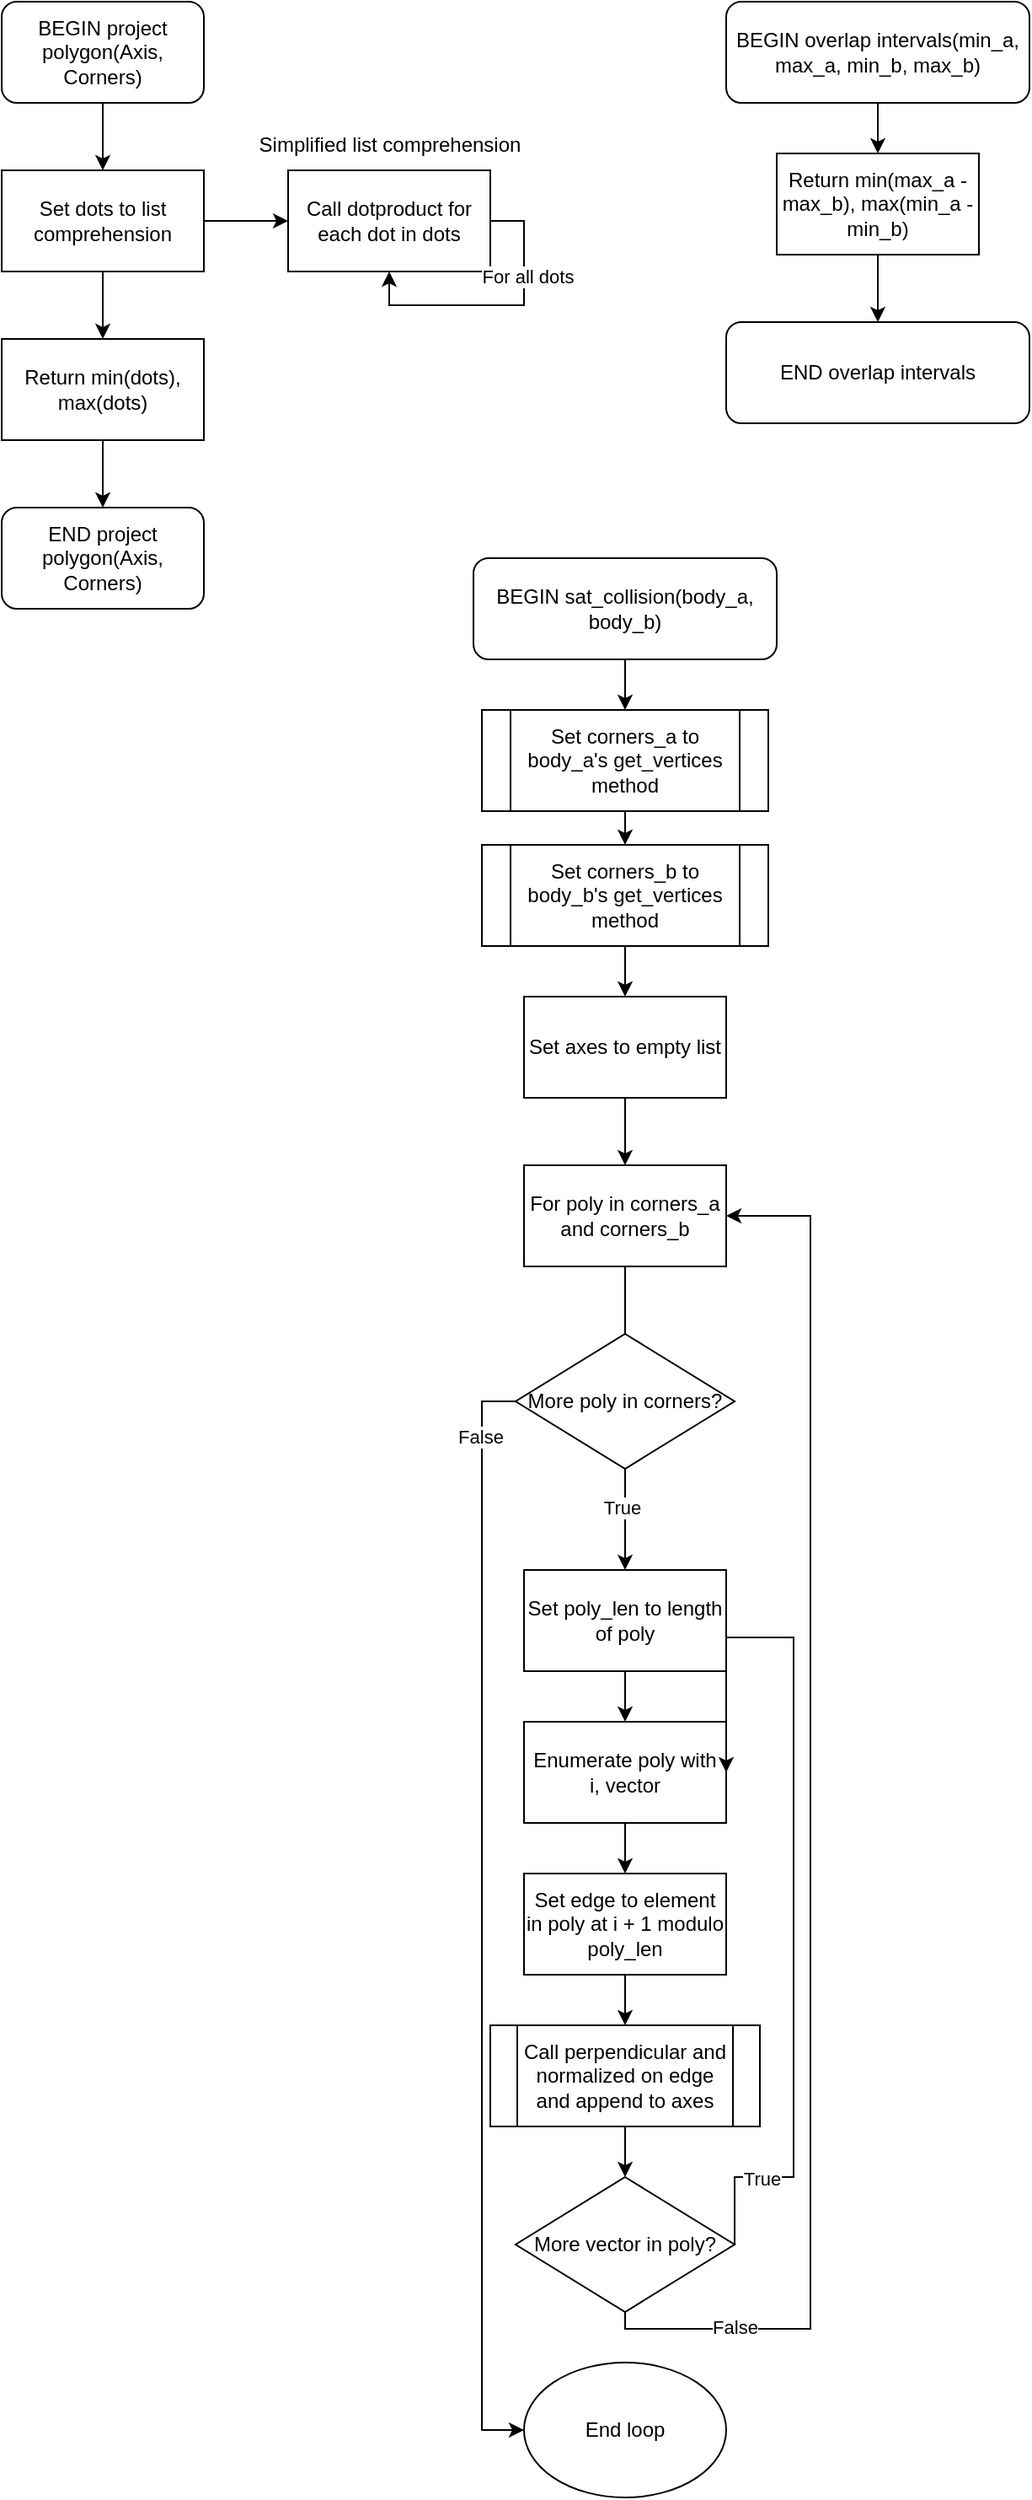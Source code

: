 <mxfile version="26.0.16">
  <diagram name="Page-1" id="as6VMQwiB93fmpBukN7v">
    <mxGraphModel dx="1420" dy="776" grid="1" gridSize="10" guides="1" tooltips="1" connect="1" arrows="1" fold="1" page="1" pageScale="1" pageWidth="850" pageHeight="1100" math="0" shadow="0">
      <root>
        <mxCell id="0" />
        <mxCell id="1" parent="0" />
        <mxCell id="9d7ZW36T2mL4Osqzuhdm-19" style="edgeStyle=orthogonalEdgeStyle;rounded=0;orthogonalLoop=1;jettySize=auto;html=1;exitX=0.5;exitY=1;exitDx=0;exitDy=0;entryX=0.5;entryY=0;entryDx=0;entryDy=0;" edge="1" parent="1" source="9d7ZW36T2mL4Osqzuhdm-1" target="9d7ZW36T2mL4Osqzuhdm-2">
          <mxGeometry relative="1" as="geometry" />
        </mxCell>
        <mxCell id="9d7ZW36T2mL4Osqzuhdm-1" value="BEGIN project polygon(Axis, Corners)" style="rounded=1;whiteSpace=wrap;html=1;" vertex="1" parent="1">
          <mxGeometry x="40" y="50" width="120" height="60" as="geometry" />
        </mxCell>
        <mxCell id="9d7ZW36T2mL4Osqzuhdm-4" style="edgeStyle=orthogonalEdgeStyle;rounded=0;orthogonalLoop=1;jettySize=auto;html=1;exitX=1;exitY=0.5;exitDx=0;exitDy=0;entryX=0;entryY=0.5;entryDx=0;entryDy=0;" edge="1" parent="1" source="9d7ZW36T2mL4Osqzuhdm-2" target="9d7ZW36T2mL4Osqzuhdm-3">
          <mxGeometry relative="1" as="geometry" />
        </mxCell>
        <mxCell id="9d7ZW36T2mL4Osqzuhdm-9" style="edgeStyle=orthogonalEdgeStyle;rounded=0;orthogonalLoop=1;jettySize=auto;html=1;exitX=0.5;exitY=1;exitDx=0;exitDy=0;entryX=0.5;entryY=0;entryDx=0;entryDy=0;" edge="1" parent="1" source="9d7ZW36T2mL4Osqzuhdm-2" target="9d7ZW36T2mL4Osqzuhdm-8">
          <mxGeometry relative="1" as="geometry" />
        </mxCell>
        <mxCell id="9d7ZW36T2mL4Osqzuhdm-2" value="Set dots to list comprehension" style="rounded=0;whiteSpace=wrap;html=1;" vertex="1" parent="1">
          <mxGeometry x="40" y="150" width="120" height="60" as="geometry" />
        </mxCell>
        <mxCell id="9d7ZW36T2mL4Osqzuhdm-3" value="Call dotproduct for each dot in dots" style="rounded=0;whiteSpace=wrap;html=1;" vertex="1" parent="1">
          <mxGeometry x="210" y="150" width="120" height="60" as="geometry" />
        </mxCell>
        <mxCell id="9d7ZW36T2mL4Osqzuhdm-5" style="edgeStyle=orthogonalEdgeStyle;rounded=0;orthogonalLoop=1;jettySize=auto;html=1;exitX=1;exitY=0.5;exitDx=0;exitDy=0;entryX=0.5;entryY=1;entryDx=0;entryDy=0;" edge="1" parent="1" source="9d7ZW36T2mL4Osqzuhdm-3" target="9d7ZW36T2mL4Osqzuhdm-3">
          <mxGeometry relative="1" as="geometry" />
        </mxCell>
        <mxCell id="9d7ZW36T2mL4Osqzuhdm-6" value="For all dots" style="edgeLabel;html=1;align=center;verticalAlign=middle;resizable=0;points=[];" vertex="1" connectable="0" parent="9d7ZW36T2mL4Osqzuhdm-5">
          <mxGeometry x="-0.377" y="2" relative="1" as="geometry">
            <mxPoint as="offset" />
          </mxGeometry>
        </mxCell>
        <mxCell id="9d7ZW36T2mL4Osqzuhdm-7" value="Simplified list comprehension" style="text;html=1;align=center;verticalAlign=middle;resizable=0;points=[];autosize=1;strokeColor=none;fillColor=none;" vertex="1" parent="1">
          <mxGeometry x="180" y="120" width="180" height="30" as="geometry" />
        </mxCell>
        <mxCell id="9d7ZW36T2mL4Osqzuhdm-12" style="edgeStyle=orthogonalEdgeStyle;rounded=0;orthogonalLoop=1;jettySize=auto;html=1;exitX=0.5;exitY=1;exitDx=0;exitDy=0;entryX=0.5;entryY=0;entryDx=0;entryDy=0;" edge="1" parent="1" source="9d7ZW36T2mL4Osqzuhdm-8" target="9d7ZW36T2mL4Osqzuhdm-11">
          <mxGeometry relative="1" as="geometry" />
        </mxCell>
        <mxCell id="9d7ZW36T2mL4Osqzuhdm-8" value="Return min(dots), max(dots)" style="rounded=0;whiteSpace=wrap;html=1;" vertex="1" parent="1">
          <mxGeometry x="40" y="250" width="120" height="60" as="geometry" />
        </mxCell>
        <mxCell id="9d7ZW36T2mL4Osqzuhdm-11" value="END project polygon(Axis, Corners)" style="rounded=1;whiteSpace=wrap;html=1;" vertex="1" parent="1">
          <mxGeometry x="40" y="350" width="120" height="60" as="geometry" />
        </mxCell>
        <mxCell id="9d7ZW36T2mL4Osqzuhdm-16" style="edgeStyle=orthogonalEdgeStyle;rounded=0;orthogonalLoop=1;jettySize=auto;html=1;exitX=0.5;exitY=1;exitDx=0;exitDy=0;entryX=0.5;entryY=0;entryDx=0;entryDy=0;" edge="1" parent="1" source="9d7ZW36T2mL4Osqzuhdm-14" target="9d7ZW36T2mL4Osqzuhdm-15">
          <mxGeometry relative="1" as="geometry" />
        </mxCell>
        <mxCell id="9d7ZW36T2mL4Osqzuhdm-14" value="BEGIN overlap intervals(min_a, max_a, min_b, max_b)" style="rounded=1;whiteSpace=wrap;html=1;" vertex="1" parent="1">
          <mxGeometry x="470" y="50" width="180" height="60" as="geometry" />
        </mxCell>
        <mxCell id="9d7ZW36T2mL4Osqzuhdm-18" style="edgeStyle=orthogonalEdgeStyle;rounded=0;orthogonalLoop=1;jettySize=auto;html=1;exitX=0.5;exitY=1;exitDx=0;exitDy=0;entryX=0.5;entryY=0;entryDx=0;entryDy=0;" edge="1" parent="1" source="9d7ZW36T2mL4Osqzuhdm-15" target="9d7ZW36T2mL4Osqzuhdm-17">
          <mxGeometry relative="1" as="geometry" />
        </mxCell>
        <mxCell id="9d7ZW36T2mL4Osqzuhdm-15" value="Return min(max_a - max_b), max(min_a - min_b)" style="rounded=0;whiteSpace=wrap;html=1;" vertex="1" parent="1">
          <mxGeometry x="500" y="140" width="120" height="60" as="geometry" />
        </mxCell>
        <mxCell id="9d7ZW36T2mL4Osqzuhdm-17" value="END overlap intervals" style="rounded=1;whiteSpace=wrap;html=1;" vertex="1" parent="1">
          <mxGeometry x="470" y="240" width="180" height="60" as="geometry" />
        </mxCell>
        <mxCell id="9d7ZW36T2mL4Osqzuhdm-23" style="edgeStyle=orthogonalEdgeStyle;rounded=0;orthogonalLoop=1;jettySize=auto;html=1;exitX=0.5;exitY=1;exitDx=0;exitDy=0;entryX=0.5;entryY=0;entryDx=0;entryDy=0;" edge="1" parent="1" source="9d7ZW36T2mL4Osqzuhdm-20" target="9d7ZW36T2mL4Osqzuhdm-22">
          <mxGeometry relative="1" as="geometry" />
        </mxCell>
        <mxCell id="9d7ZW36T2mL4Osqzuhdm-20" value="BEGIN sat_collision(body_a, body_b)" style="rounded=1;whiteSpace=wrap;html=1;" vertex="1" parent="1">
          <mxGeometry x="320" y="380" width="180" height="60" as="geometry" />
        </mxCell>
        <mxCell id="9d7ZW36T2mL4Osqzuhdm-25" style="edgeStyle=orthogonalEdgeStyle;rounded=0;orthogonalLoop=1;jettySize=auto;html=1;exitX=0.5;exitY=1;exitDx=0;exitDy=0;entryX=0.5;entryY=0;entryDx=0;entryDy=0;" edge="1" parent="1" source="9d7ZW36T2mL4Osqzuhdm-22" target="9d7ZW36T2mL4Osqzuhdm-24">
          <mxGeometry relative="1" as="geometry" />
        </mxCell>
        <mxCell id="9d7ZW36T2mL4Osqzuhdm-22" value="Set corners_a to body_a&#39;s get_vertices method" style="shape=process;whiteSpace=wrap;html=1;backgroundOutline=1;" vertex="1" parent="1">
          <mxGeometry x="325" y="470" width="170" height="60" as="geometry" />
        </mxCell>
        <mxCell id="9d7ZW36T2mL4Osqzuhdm-27" style="edgeStyle=orthogonalEdgeStyle;rounded=0;orthogonalLoop=1;jettySize=auto;html=1;exitX=0.5;exitY=1;exitDx=0;exitDy=0;entryX=0.5;entryY=0;entryDx=0;entryDy=0;" edge="1" parent="1" source="9d7ZW36T2mL4Osqzuhdm-24" target="9d7ZW36T2mL4Osqzuhdm-26">
          <mxGeometry relative="1" as="geometry" />
        </mxCell>
        <mxCell id="9d7ZW36T2mL4Osqzuhdm-24" value="Set corners_b to body_b&#39;s get_vertices method" style="shape=process;whiteSpace=wrap;html=1;backgroundOutline=1;" vertex="1" parent="1">
          <mxGeometry x="325" y="550" width="170" height="60" as="geometry" />
        </mxCell>
        <mxCell id="9d7ZW36T2mL4Osqzuhdm-29" style="edgeStyle=orthogonalEdgeStyle;rounded=0;orthogonalLoop=1;jettySize=auto;html=1;exitX=0.5;exitY=1;exitDx=0;exitDy=0;entryX=0.5;entryY=0;entryDx=0;entryDy=0;" edge="1" parent="1" source="9d7ZW36T2mL4Osqzuhdm-26" target="9d7ZW36T2mL4Osqzuhdm-28">
          <mxGeometry relative="1" as="geometry" />
        </mxCell>
        <mxCell id="9d7ZW36T2mL4Osqzuhdm-26" value="Set axes to empty list" style="rounded=0;whiteSpace=wrap;html=1;" vertex="1" parent="1">
          <mxGeometry x="350" y="640" width="120" height="60" as="geometry" />
        </mxCell>
        <mxCell id="9d7ZW36T2mL4Osqzuhdm-35" style="edgeStyle=orthogonalEdgeStyle;rounded=0;orthogonalLoop=1;jettySize=auto;html=1;exitX=0.5;exitY=1;exitDx=0;exitDy=0;entryX=0.5;entryY=0;entryDx=0;entryDy=0;" edge="1" parent="1" source="9d7ZW36T2mL4Osqzuhdm-28" target="9d7ZW36T2mL4Osqzuhdm-34">
          <mxGeometry relative="1" as="geometry" />
        </mxCell>
        <mxCell id="9d7ZW36T2mL4Osqzuhdm-48" value="True" style="edgeLabel;html=1;align=center;verticalAlign=middle;resizable=0;points=[];" vertex="1" connectable="0" parent="9d7ZW36T2mL4Osqzuhdm-35">
          <mxGeometry x="0.589" y="-2" relative="1" as="geometry">
            <mxPoint as="offset" />
          </mxGeometry>
        </mxCell>
        <mxCell id="9d7ZW36T2mL4Osqzuhdm-28" value="For poly in corners_a and corners_b" style="rounded=0;whiteSpace=wrap;html=1;" vertex="1" parent="1">
          <mxGeometry x="350" y="740" width="120" height="60" as="geometry" />
        </mxCell>
        <mxCell id="9d7ZW36T2mL4Osqzuhdm-33" style="edgeStyle=orthogonalEdgeStyle;rounded=0;orthogonalLoop=1;jettySize=auto;html=1;exitX=0.5;exitY=1;exitDx=0;exitDy=0;entryX=0.5;entryY=0;entryDx=0;entryDy=0;" edge="1" parent="1" source="9d7ZW36T2mL4Osqzuhdm-30" target="9d7ZW36T2mL4Osqzuhdm-32">
          <mxGeometry relative="1" as="geometry" />
        </mxCell>
        <mxCell id="9d7ZW36T2mL4Osqzuhdm-30" value="Enumerate poly with i, vector" style="rounded=0;whiteSpace=wrap;html=1;" vertex="1" parent="1">
          <mxGeometry x="350" y="1070" width="120" height="60" as="geometry" />
        </mxCell>
        <mxCell id="9d7ZW36T2mL4Osqzuhdm-39" style="edgeStyle=orthogonalEdgeStyle;rounded=0;orthogonalLoop=1;jettySize=auto;html=1;exitX=0.5;exitY=1;exitDx=0;exitDy=0;entryX=0.5;entryY=0;entryDx=0;entryDy=0;" edge="1" parent="1" source="9d7ZW36T2mL4Osqzuhdm-32" target="9d7ZW36T2mL4Osqzuhdm-38">
          <mxGeometry relative="1" as="geometry" />
        </mxCell>
        <mxCell id="9d7ZW36T2mL4Osqzuhdm-32" value="Set edge to element in poly at i + 1 modulo poly_len " style="rounded=0;whiteSpace=wrap;html=1;" vertex="1" parent="1">
          <mxGeometry x="350" y="1160" width="120" height="60" as="geometry" />
        </mxCell>
        <mxCell id="9d7ZW36T2mL4Osqzuhdm-36" style="edgeStyle=orthogonalEdgeStyle;rounded=0;orthogonalLoop=1;jettySize=auto;html=1;exitX=0.5;exitY=1;exitDx=0;exitDy=0;entryX=0.5;entryY=0;entryDx=0;entryDy=0;" edge="1" parent="1" source="9d7ZW36T2mL4Osqzuhdm-34" target="9d7ZW36T2mL4Osqzuhdm-30">
          <mxGeometry relative="1" as="geometry" />
        </mxCell>
        <mxCell id="9d7ZW36T2mL4Osqzuhdm-34" value="&lt;div&gt;Set poly_len to length of poly&lt;/div&gt;" style="rounded=0;whiteSpace=wrap;html=1;" vertex="1" parent="1">
          <mxGeometry x="350" y="980" width="120" height="60" as="geometry" />
        </mxCell>
        <mxCell id="9d7ZW36T2mL4Osqzuhdm-41" style="edgeStyle=orthogonalEdgeStyle;rounded=0;orthogonalLoop=1;jettySize=auto;html=1;exitX=0.5;exitY=1;exitDx=0;exitDy=0;entryX=0.5;entryY=0;entryDx=0;entryDy=0;" edge="1" parent="1" source="9d7ZW36T2mL4Osqzuhdm-38" target="9d7ZW36T2mL4Osqzuhdm-40">
          <mxGeometry relative="1" as="geometry" />
        </mxCell>
        <mxCell id="9d7ZW36T2mL4Osqzuhdm-38" value="Call perpendicular and normalized on edge and append to axes" style="shape=process;whiteSpace=wrap;html=1;backgroundOutline=1;" vertex="1" parent="1">
          <mxGeometry x="330" y="1250" width="160" height="60" as="geometry" />
        </mxCell>
        <mxCell id="9d7ZW36T2mL4Osqzuhdm-42" style="edgeStyle=orthogonalEdgeStyle;rounded=0;orthogonalLoop=1;jettySize=auto;html=1;exitX=1;exitY=0.5;exitDx=0;exitDy=0;entryX=1;entryY=0.5;entryDx=0;entryDy=0;" edge="1" parent="1" source="9d7ZW36T2mL4Osqzuhdm-40" target="9d7ZW36T2mL4Osqzuhdm-30">
          <mxGeometry relative="1" as="geometry">
            <Array as="points">
              <mxPoint x="475" y="1340" />
              <mxPoint x="510" y="1340" />
              <mxPoint x="510" y="1020" />
              <mxPoint x="470" y="1020" />
            </Array>
          </mxGeometry>
        </mxCell>
        <mxCell id="9d7ZW36T2mL4Osqzuhdm-43" value="True" style="edgeLabel;html=1;align=center;verticalAlign=middle;resizable=0;points=[];" vertex="1" connectable="0" parent="9d7ZW36T2mL4Osqzuhdm-42">
          <mxGeometry x="-0.785" y="-1" relative="1" as="geometry">
            <mxPoint as="offset" />
          </mxGeometry>
        </mxCell>
        <mxCell id="9d7ZW36T2mL4Osqzuhdm-44" style="edgeStyle=orthogonalEdgeStyle;rounded=0;orthogonalLoop=1;jettySize=auto;html=1;exitX=0.5;exitY=1;exitDx=0;exitDy=0;entryX=1;entryY=0.5;entryDx=0;entryDy=0;" edge="1" parent="1" source="9d7ZW36T2mL4Osqzuhdm-40" target="9d7ZW36T2mL4Osqzuhdm-28">
          <mxGeometry relative="1" as="geometry">
            <Array as="points">
              <mxPoint x="410" y="1430" />
              <mxPoint x="520" y="1430" />
              <mxPoint x="520" y="770" />
            </Array>
          </mxGeometry>
        </mxCell>
        <mxCell id="9d7ZW36T2mL4Osqzuhdm-45" value="False" style="edgeLabel;html=1;align=center;verticalAlign=middle;resizable=0;points=[];" vertex="1" connectable="0" parent="9d7ZW36T2mL4Osqzuhdm-44">
          <mxGeometry x="-0.82" y="1" relative="1" as="geometry">
            <mxPoint as="offset" />
          </mxGeometry>
        </mxCell>
        <mxCell id="9d7ZW36T2mL4Osqzuhdm-40" value="More vector in poly?" style="rhombus;whiteSpace=wrap;html=1;" vertex="1" parent="1">
          <mxGeometry x="345" y="1340" width="130" height="80" as="geometry" />
        </mxCell>
        <mxCell id="9d7ZW36T2mL4Osqzuhdm-50" style="edgeStyle=orthogonalEdgeStyle;rounded=0;orthogonalLoop=1;jettySize=auto;html=1;exitX=0;exitY=0.5;exitDx=0;exitDy=0;entryX=0;entryY=0.5;entryDx=0;entryDy=0;" edge="1" parent="1" source="9d7ZW36T2mL4Osqzuhdm-46" target="9d7ZW36T2mL4Osqzuhdm-49">
          <mxGeometry relative="1" as="geometry" />
        </mxCell>
        <mxCell id="9d7ZW36T2mL4Osqzuhdm-51" value="False" style="edgeLabel;html=1;align=center;verticalAlign=middle;resizable=0;points=[];" vertex="1" connectable="0" parent="9d7ZW36T2mL4Osqzuhdm-50">
          <mxGeometry x="-0.875" y="-1" relative="1" as="geometry">
            <mxPoint as="offset" />
          </mxGeometry>
        </mxCell>
        <mxCell id="9d7ZW36T2mL4Osqzuhdm-46" value="More poly in corners?" style="rhombus;whiteSpace=wrap;html=1;" vertex="1" parent="1">
          <mxGeometry x="345" y="840" width="130" height="80" as="geometry" />
        </mxCell>
        <mxCell id="9d7ZW36T2mL4Osqzuhdm-49" value="End loop" style="ellipse;whiteSpace=wrap;html=1;" vertex="1" parent="1">
          <mxGeometry x="350" y="1450" width="120" height="80" as="geometry" />
        </mxCell>
      </root>
    </mxGraphModel>
  </diagram>
</mxfile>
